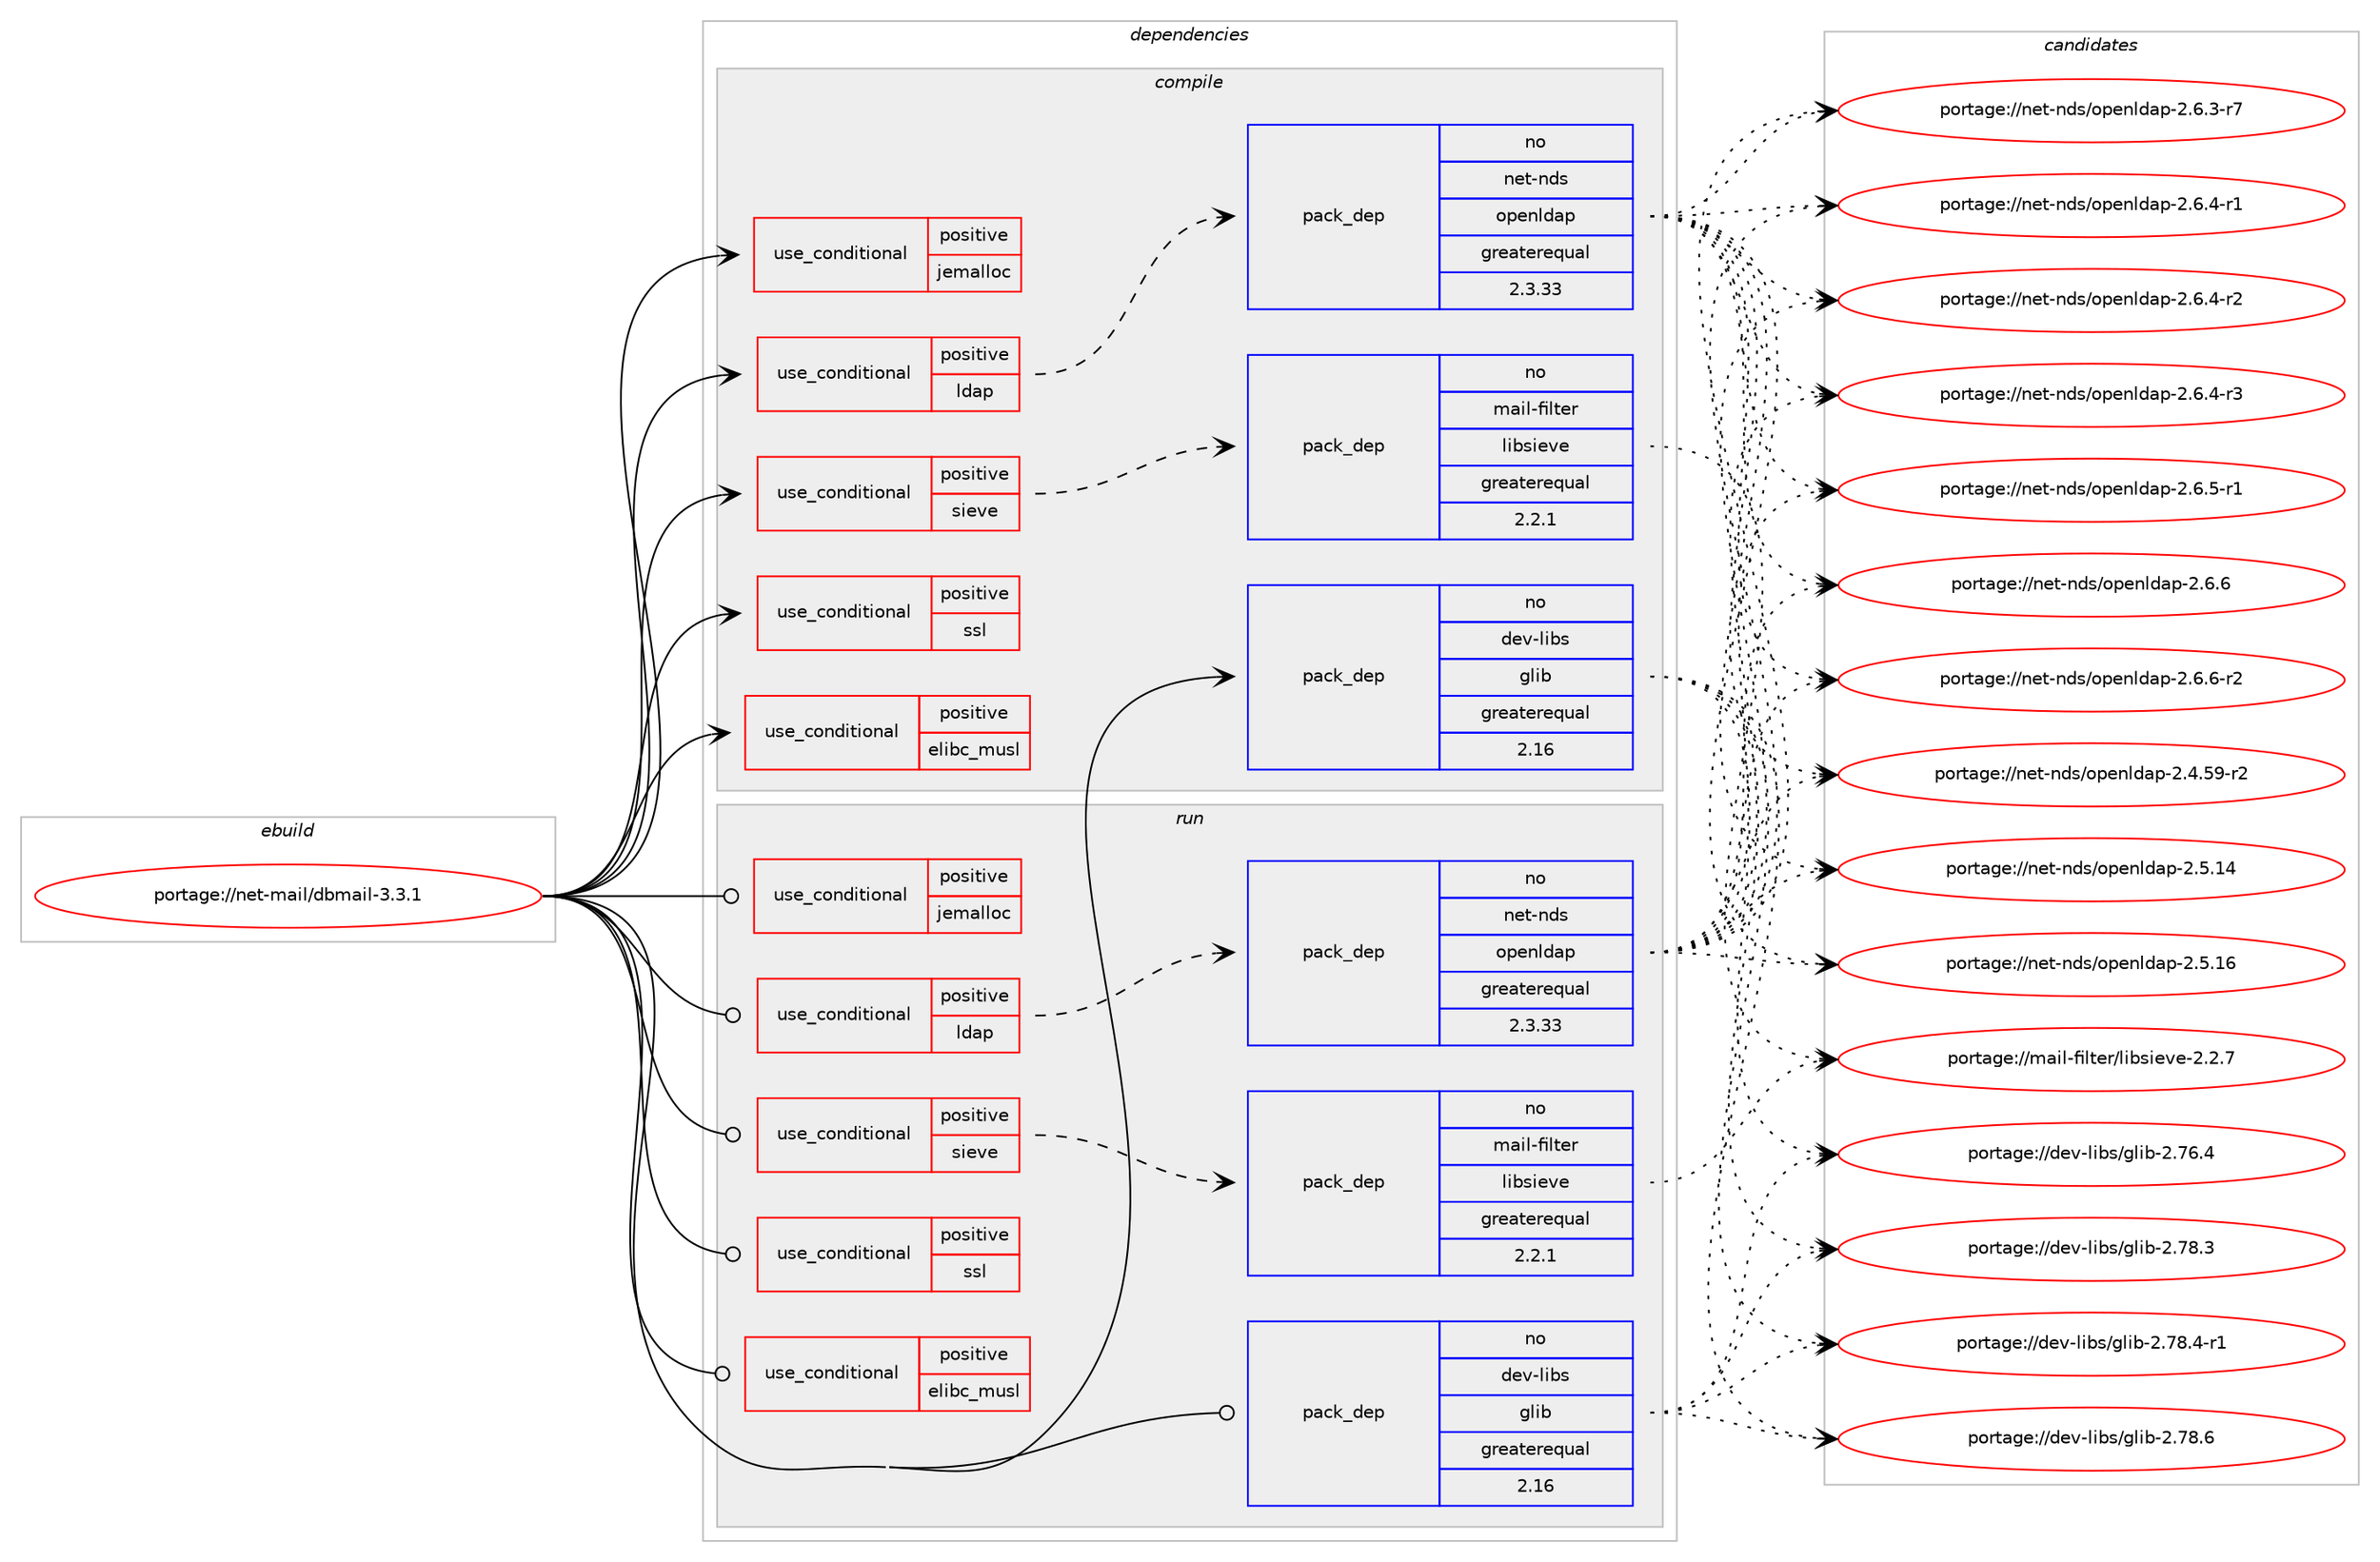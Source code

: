 digraph prolog {

# *************
# Graph options
# *************

newrank=true;
concentrate=true;
compound=true;
graph [rankdir=LR,fontname=Helvetica,fontsize=10,ranksep=1.5];#, ranksep=2.5, nodesep=0.2];
edge  [arrowhead=vee];
node  [fontname=Helvetica,fontsize=10];

# **********
# The ebuild
# **********

subgraph cluster_leftcol {
color=gray;
rank=same;
label=<<i>ebuild</i>>;
id [label="portage://net-mail/dbmail-3.3.1", color=red, width=4, href="../net-mail/dbmail-3.3.1.svg"];
}

# ****************
# The dependencies
# ****************

subgraph cluster_midcol {
color=gray;
label=<<i>dependencies</i>>;
subgraph cluster_compile {
fillcolor="#eeeeee";
style=filled;
label=<<i>compile</i>>;
subgraph cond92402 {
dependency185056 [label=<<TABLE BORDER="0" CELLBORDER="1" CELLSPACING="0" CELLPADDING="4"><TR><TD ROWSPAN="3" CELLPADDING="10">use_conditional</TD></TR><TR><TD>positive</TD></TR><TR><TD>elibc_musl</TD></TR></TABLE>>, shape=none, color=red];
# *** BEGIN UNKNOWN DEPENDENCY TYPE (TODO) ***
# dependency185056 -> package_dependency(portage://net-mail/dbmail-3.3.1,install,no,sys-libs,queue-standalone,none,[,,],[],[])
# *** END UNKNOWN DEPENDENCY TYPE (TODO) ***

}
id:e -> dependency185056:w [weight=20,style="solid",arrowhead="vee"];
subgraph cond92403 {
dependency185057 [label=<<TABLE BORDER="0" CELLBORDER="1" CELLSPACING="0" CELLPADDING="4"><TR><TD ROWSPAN="3" CELLPADDING="10">use_conditional</TD></TR><TR><TD>positive</TD></TR><TR><TD>jemalloc</TD></TR></TABLE>>, shape=none, color=red];
# *** BEGIN UNKNOWN DEPENDENCY TYPE (TODO) ***
# dependency185057 -> package_dependency(portage://net-mail/dbmail-3.3.1,install,no,dev-libs,jemalloc,none,[,,],any_same_slot,[])
# *** END UNKNOWN DEPENDENCY TYPE (TODO) ***

}
id:e -> dependency185057:w [weight=20,style="solid",arrowhead="vee"];
subgraph cond92404 {
dependency185058 [label=<<TABLE BORDER="0" CELLBORDER="1" CELLSPACING="0" CELLPADDING="4"><TR><TD ROWSPAN="3" CELLPADDING="10">use_conditional</TD></TR><TR><TD>positive</TD></TR><TR><TD>ldap</TD></TR></TABLE>>, shape=none, color=red];
subgraph pack90047 {
dependency185059 [label=<<TABLE BORDER="0" CELLBORDER="1" CELLSPACING="0" CELLPADDING="4" WIDTH="220"><TR><TD ROWSPAN="6" CELLPADDING="30">pack_dep</TD></TR><TR><TD WIDTH="110">no</TD></TR><TR><TD>net-nds</TD></TR><TR><TD>openldap</TD></TR><TR><TD>greaterequal</TD></TR><TR><TD>2.3.33</TD></TR></TABLE>>, shape=none, color=blue];
}
dependency185058:e -> dependency185059:w [weight=20,style="dashed",arrowhead="vee"];
}
id:e -> dependency185058:w [weight=20,style="solid",arrowhead="vee"];
subgraph cond92405 {
dependency185060 [label=<<TABLE BORDER="0" CELLBORDER="1" CELLSPACING="0" CELLPADDING="4"><TR><TD ROWSPAN="3" CELLPADDING="10">use_conditional</TD></TR><TR><TD>positive</TD></TR><TR><TD>sieve</TD></TR></TABLE>>, shape=none, color=red];
subgraph pack90048 {
dependency185061 [label=<<TABLE BORDER="0" CELLBORDER="1" CELLSPACING="0" CELLPADDING="4" WIDTH="220"><TR><TD ROWSPAN="6" CELLPADDING="30">pack_dep</TD></TR><TR><TD WIDTH="110">no</TD></TR><TR><TD>mail-filter</TD></TR><TR><TD>libsieve</TD></TR><TR><TD>greaterequal</TD></TR><TR><TD>2.2.1</TD></TR></TABLE>>, shape=none, color=blue];
}
dependency185060:e -> dependency185061:w [weight=20,style="dashed",arrowhead="vee"];
}
id:e -> dependency185060:w [weight=20,style="solid",arrowhead="vee"];
subgraph cond92406 {
dependency185062 [label=<<TABLE BORDER="0" CELLBORDER="1" CELLSPACING="0" CELLPADDING="4"><TR><TD ROWSPAN="3" CELLPADDING="10">use_conditional</TD></TR><TR><TD>positive</TD></TR><TR><TD>ssl</TD></TR></TABLE>>, shape=none, color=red];
# *** BEGIN UNKNOWN DEPENDENCY TYPE (TODO) ***
# dependency185062 -> package_dependency(portage://net-mail/dbmail-3.3.1,install,no,dev-libs,openssl,none,[,,],any_same_slot,[])
# *** END UNKNOWN DEPENDENCY TYPE (TODO) ***

}
id:e -> dependency185062:w [weight=20,style="solid",arrowhead="vee"];
# *** BEGIN UNKNOWN DEPENDENCY TYPE (TODO) ***
# id -> package_dependency(portage://net-mail/dbmail-3.3.1,install,no,app-crypt,mhash,none,[,,],[],[])
# *** END UNKNOWN DEPENDENCY TYPE (TODO) ***

# *** BEGIN UNKNOWN DEPENDENCY TYPE (TODO) ***
# id -> package_dependency(portage://net-mail/dbmail-3.3.1,install,no,app-text,asciidoc,none,[,,],[],[])
# *** END UNKNOWN DEPENDENCY TYPE (TODO) ***

# *** BEGIN UNKNOWN DEPENDENCY TYPE (TODO) ***
# id -> package_dependency(portage://net-mail/dbmail-3.3.1,install,no,app-text,xmlto,none,[,,],[],[])
# *** END UNKNOWN DEPENDENCY TYPE (TODO) ***

# *** BEGIN UNKNOWN DEPENDENCY TYPE (TODO) ***
# id -> package_dependency(portage://net-mail/dbmail-3.3.1,install,no,dev-db,libzdb,none,[,,],[],[])
# *** END UNKNOWN DEPENDENCY TYPE (TODO) ***

subgraph pack90049 {
dependency185063 [label=<<TABLE BORDER="0" CELLBORDER="1" CELLSPACING="0" CELLPADDING="4" WIDTH="220"><TR><TD ROWSPAN="6" CELLPADDING="30">pack_dep</TD></TR><TR><TD WIDTH="110">no</TD></TR><TR><TD>dev-libs</TD></TR><TR><TD>glib</TD></TR><TR><TD>greaterequal</TD></TR><TR><TD>2.16</TD></TR></TABLE>>, shape=none, color=blue];
}
id:e -> dependency185063:w [weight=20,style="solid",arrowhead="vee"];
# *** BEGIN UNKNOWN DEPENDENCY TYPE (TODO) ***
# id -> package_dependency(portage://net-mail/dbmail-3.3.1,install,no,dev-libs,gmime,none,[,,],[slot(3.0)],[])
# *** END UNKNOWN DEPENDENCY TYPE (TODO) ***

# *** BEGIN UNKNOWN DEPENDENCY TYPE (TODO) ***
# id -> package_dependency(portage://net-mail/dbmail-3.3.1,install,no,dev-libs,libevent,none,[,,],any_same_slot,[])
# *** END UNKNOWN DEPENDENCY TYPE (TODO) ***

# *** BEGIN UNKNOWN DEPENDENCY TYPE (TODO) ***
# id -> package_dependency(portage://net-mail/dbmail-3.3.1,install,no,sys-libs,zlib,none,[,,],[],[])
# *** END UNKNOWN DEPENDENCY TYPE (TODO) ***

# *** BEGIN UNKNOWN DEPENDENCY TYPE (TODO) ***
# id -> package_dependency(portage://net-mail/dbmail-3.3.1,install,no,virtual,libcrypt,none,[,,],any_same_slot,[])
# *** END UNKNOWN DEPENDENCY TYPE (TODO) ***

}
subgraph cluster_compileandrun {
fillcolor="#eeeeee";
style=filled;
label=<<i>compile and run</i>>;
}
subgraph cluster_run {
fillcolor="#eeeeee";
style=filled;
label=<<i>run</i>>;
subgraph cond92407 {
dependency185064 [label=<<TABLE BORDER="0" CELLBORDER="1" CELLSPACING="0" CELLPADDING="4"><TR><TD ROWSPAN="3" CELLPADDING="10">use_conditional</TD></TR><TR><TD>positive</TD></TR><TR><TD>elibc_musl</TD></TR></TABLE>>, shape=none, color=red];
# *** BEGIN UNKNOWN DEPENDENCY TYPE (TODO) ***
# dependency185064 -> package_dependency(portage://net-mail/dbmail-3.3.1,run,no,sys-libs,queue-standalone,none,[,,],[],[])
# *** END UNKNOWN DEPENDENCY TYPE (TODO) ***

}
id:e -> dependency185064:w [weight=20,style="solid",arrowhead="odot"];
subgraph cond92408 {
dependency185065 [label=<<TABLE BORDER="0" CELLBORDER="1" CELLSPACING="0" CELLPADDING="4"><TR><TD ROWSPAN="3" CELLPADDING="10">use_conditional</TD></TR><TR><TD>positive</TD></TR><TR><TD>jemalloc</TD></TR></TABLE>>, shape=none, color=red];
# *** BEGIN UNKNOWN DEPENDENCY TYPE (TODO) ***
# dependency185065 -> package_dependency(portage://net-mail/dbmail-3.3.1,run,no,dev-libs,jemalloc,none,[,,],any_same_slot,[])
# *** END UNKNOWN DEPENDENCY TYPE (TODO) ***

}
id:e -> dependency185065:w [weight=20,style="solid",arrowhead="odot"];
subgraph cond92409 {
dependency185066 [label=<<TABLE BORDER="0" CELLBORDER="1" CELLSPACING="0" CELLPADDING="4"><TR><TD ROWSPAN="3" CELLPADDING="10">use_conditional</TD></TR><TR><TD>positive</TD></TR><TR><TD>ldap</TD></TR></TABLE>>, shape=none, color=red];
subgraph pack90050 {
dependency185067 [label=<<TABLE BORDER="0" CELLBORDER="1" CELLSPACING="0" CELLPADDING="4" WIDTH="220"><TR><TD ROWSPAN="6" CELLPADDING="30">pack_dep</TD></TR><TR><TD WIDTH="110">no</TD></TR><TR><TD>net-nds</TD></TR><TR><TD>openldap</TD></TR><TR><TD>greaterequal</TD></TR><TR><TD>2.3.33</TD></TR></TABLE>>, shape=none, color=blue];
}
dependency185066:e -> dependency185067:w [weight=20,style="dashed",arrowhead="vee"];
}
id:e -> dependency185066:w [weight=20,style="solid",arrowhead="odot"];
subgraph cond92410 {
dependency185068 [label=<<TABLE BORDER="0" CELLBORDER="1" CELLSPACING="0" CELLPADDING="4"><TR><TD ROWSPAN="3" CELLPADDING="10">use_conditional</TD></TR><TR><TD>positive</TD></TR><TR><TD>sieve</TD></TR></TABLE>>, shape=none, color=red];
subgraph pack90051 {
dependency185069 [label=<<TABLE BORDER="0" CELLBORDER="1" CELLSPACING="0" CELLPADDING="4" WIDTH="220"><TR><TD ROWSPAN="6" CELLPADDING="30">pack_dep</TD></TR><TR><TD WIDTH="110">no</TD></TR><TR><TD>mail-filter</TD></TR><TR><TD>libsieve</TD></TR><TR><TD>greaterequal</TD></TR><TR><TD>2.2.1</TD></TR></TABLE>>, shape=none, color=blue];
}
dependency185068:e -> dependency185069:w [weight=20,style="dashed",arrowhead="vee"];
}
id:e -> dependency185068:w [weight=20,style="solid",arrowhead="odot"];
subgraph cond92411 {
dependency185070 [label=<<TABLE BORDER="0" CELLBORDER="1" CELLSPACING="0" CELLPADDING="4"><TR><TD ROWSPAN="3" CELLPADDING="10">use_conditional</TD></TR><TR><TD>positive</TD></TR><TR><TD>ssl</TD></TR></TABLE>>, shape=none, color=red];
# *** BEGIN UNKNOWN DEPENDENCY TYPE (TODO) ***
# dependency185070 -> package_dependency(portage://net-mail/dbmail-3.3.1,run,no,dev-libs,openssl,none,[,,],any_same_slot,[])
# *** END UNKNOWN DEPENDENCY TYPE (TODO) ***

}
id:e -> dependency185070:w [weight=20,style="solid",arrowhead="odot"];
# *** BEGIN UNKNOWN DEPENDENCY TYPE (TODO) ***
# id -> package_dependency(portage://net-mail/dbmail-3.3.1,run,no,acct-group,dbmail,none,[,,],[],[])
# *** END UNKNOWN DEPENDENCY TYPE (TODO) ***

# *** BEGIN UNKNOWN DEPENDENCY TYPE (TODO) ***
# id -> package_dependency(portage://net-mail/dbmail-3.3.1,run,no,acct-user,dbmail,none,[,,],[],[])
# *** END UNKNOWN DEPENDENCY TYPE (TODO) ***

# *** BEGIN UNKNOWN DEPENDENCY TYPE (TODO) ***
# id -> package_dependency(portage://net-mail/dbmail-3.3.1,run,no,app-crypt,mhash,none,[,,],[],[])
# *** END UNKNOWN DEPENDENCY TYPE (TODO) ***

# *** BEGIN UNKNOWN DEPENDENCY TYPE (TODO) ***
# id -> package_dependency(portage://net-mail/dbmail-3.3.1,run,no,app-text,asciidoc,none,[,,],[],[])
# *** END UNKNOWN DEPENDENCY TYPE (TODO) ***

# *** BEGIN UNKNOWN DEPENDENCY TYPE (TODO) ***
# id -> package_dependency(portage://net-mail/dbmail-3.3.1,run,no,app-text,xmlto,none,[,,],[],[])
# *** END UNKNOWN DEPENDENCY TYPE (TODO) ***

# *** BEGIN UNKNOWN DEPENDENCY TYPE (TODO) ***
# id -> package_dependency(portage://net-mail/dbmail-3.3.1,run,no,dev-db,libzdb,none,[,,],[],[])
# *** END UNKNOWN DEPENDENCY TYPE (TODO) ***

subgraph pack90052 {
dependency185071 [label=<<TABLE BORDER="0" CELLBORDER="1" CELLSPACING="0" CELLPADDING="4" WIDTH="220"><TR><TD ROWSPAN="6" CELLPADDING="30">pack_dep</TD></TR><TR><TD WIDTH="110">no</TD></TR><TR><TD>dev-libs</TD></TR><TR><TD>glib</TD></TR><TR><TD>greaterequal</TD></TR><TR><TD>2.16</TD></TR></TABLE>>, shape=none, color=blue];
}
id:e -> dependency185071:w [weight=20,style="solid",arrowhead="odot"];
# *** BEGIN UNKNOWN DEPENDENCY TYPE (TODO) ***
# id -> package_dependency(portage://net-mail/dbmail-3.3.1,run,no,dev-libs,gmime,none,[,,],[slot(3.0)],[])
# *** END UNKNOWN DEPENDENCY TYPE (TODO) ***

# *** BEGIN UNKNOWN DEPENDENCY TYPE (TODO) ***
# id -> package_dependency(portage://net-mail/dbmail-3.3.1,run,no,dev-libs,libevent,none,[,,],any_same_slot,[])
# *** END UNKNOWN DEPENDENCY TYPE (TODO) ***

# *** BEGIN UNKNOWN DEPENDENCY TYPE (TODO) ***
# id -> package_dependency(portage://net-mail/dbmail-3.3.1,run,no,sys-libs,zlib,none,[,,],[],[])
# *** END UNKNOWN DEPENDENCY TYPE (TODO) ***

# *** BEGIN UNKNOWN DEPENDENCY TYPE (TODO) ***
# id -> package_dependency(portage://net-mail/dbmail-3.3.1,run,no,virtual,libcrypt,none,[,,],any_same_slot,[])
# *** END UNKNOWN DEPENDENCY TYPE (TODO) ***

}
}

# **************
# The candidates
# **************

subgraph cluster_choices {
rank=same;
color=gray;
label=<<i>candidates</i>>;

subgraph choice90047 {
color=black;
nodesep=1;
choice110101116451101001154711111210111010810097112455046524653574511450 [label="portage://net-nds/openldap-2.4.59-r2", color=red, width=4,href="../net-nds/openldap-2.4.59-r2.svg"];
choice11010111645110100115471111121011101081009711245504653464952 [label="portage://net-nds/openldap-2.5.14", color=red, width=4,href="../net-nds/openldap-2.5.14.svg"];
choice11010111645110100115471111121011101081009711245504653464954 [label="portage://net-nds/openldap-2.5.16", color=red, width=4,href="../net-nds/openldap-2.5.16.svg"];
choice1101011164511010011547111112101110108100971124550465446514511455 [label="portage://net-nds/openldap-2.6.3-r7", color=red, width=4,href="../net-nds/openldap-2.6.3-r7.svg"];
choice1101011164511010011547111112101110108100971124550465446524511449 [label="portage://net-nds/openldap-2.6.4-r1", color=red, width=4,href="../net-nds/openldap-2.6.4-r1.svg"];
choice1101011164511010011547111112101110108100971124550465446524511450 [label="portage://net-nds/openldap-2.6.4-r2", color=red, width=4,href="../net-nds/openldap-2.6.4-r2.svg"];
choice1101011164511010011547111112101110108100971124550465446524511451 [label="portage://net-nds/openldap-2.6.4-r3", color=red, width=4,href="../net-nds/openldap-2.6.4-r3.svg"];
choice1101011164511010011547111112101110108100971124550465446534511449 [label="portage://net-nds/openldap-2.6.5-r1", color=red, width=4,href="../net-nds/openldap-2.6.5-r1.svg"];
choice110101116451101001154711111210111010810097112455046544654 [label="portage://net-nds/openldap-2.6.6", color=red, width=4,href="../net-nds/openldap-2.6.6.svg"];
choice1101011164511010011547111112101110108100971124550465446544511450 [label="portage://net-nds/openldap-2.6.6-r2", color=red, width=4,href="../net-nds/openldap-2.6.6-r2.svg"];
dependency185059:e -> choice110101116451101001154711111210111010810097112455046524653574511450:w [style=dotted,weight="100"];
dependency185059:e -> choice11010111645110100115471111121011101081009711245504653464952:w [style=dotted,weight="100"];
dependency185059:e -> choice11010111645110100115471111121011101081009711245504653464954:w [style=dotted,weight="100"];
dependency185059:e -> choice1101011164511010011547111112101110108100971124550465446514511455:w [style=dotted,weight="100"];
dependency185059:e -> choice1101011164511010011547111112101110108100971124550465446524511449:w [style=dotted,weight="100"];
dependency185059:e -> choice1101011164511010011547111112101110108100971124550465446524511450:w [style=dotted,weight="100"];
dependency185059:e -> choice1101011164511010011547111112101110108100971124550465446524511451:w [style=dotted,weight="100"];
dependency185059:e -> choice1101011164511010011547111112101110108100971124550465446534511449:w [style=dotted,weight="100"];
dependency185059:e -> choice110101116451101001154711111210111010810097112455046544654:w [style=dotted,weight="100"];
dependency185059:e -> choice1101011164511010011547111112101110108100971124550465446544511450:w [style=dotted,weight="100"];
}
subgraph choice90048 {
color=black;
nodesep=1;
choice10997105108451021051081161011144710810598115105101118101455046504655 [label="portage://mail-filter/libsieve-2.2.7", color=red, width=4,href="../mail-filter/libsieve-2.2.7.svg"];
dependency185061:e -> choice10997105108451021051081161011144710810598115105101118101455046504655:w [style=dotted,weight="100"];
}
subgraph choice90049 {
color=black;
nodesep=1;
choice1001011184510810598115471031081059845504655544652 [label="portage://dev-libs/glib-2.76.4", color=red, width=4,href="../dev-libs/glib-2.76.4.svg"];
choice1001011184510810598115471031081059845504655564651 [label="portage://dev-libs/glib-2.78.3", color=red, width=4,href="../dev-libs/glib-2.78.3.svg"];
choice10010111845108105981154710310810598455046555646524511449 [label="portage://dev-libs/glib-2.78.4-r1", color=red, width=4,href="../dev-libs/glib-2.78.4-r1.svg"];
choice1001011184510810598115471031081059845504655564654 [label="portage://dev-libs/glib-2.78.6", color=red, width=4,href="../dev-libs/glib-2.78.6.svg"];
dependency185063:e -> choice1001011184510810598115471031081059845504655544652:w [style=dotted,weight="100"];
dependency185063:e -> choice1001011184510810598115471031081059845504655564651:w [style=dotted,weight="100"];
dependency185063:e -> choice10010111845108105981154710310810598455046555646524511449:w [style=dotted,weight="100"];
dependency185063:e -> choice1001011184510810598115471031081059845504655564654:w [style=dotted,weight="100"];
}
subgraph choice90050 {
color=black;
nodesep=1;
choice110101116451101001154711111210111010810097112455046524653574511450 [label="portage://net-nds/openldap-2.4.59-r2", color=red, width=4,href="../net-nds/openldap-2.4.59-r2.svg"];
choice11010111645110100115471111121011101081009711245504653464952 [label="portage://net-nds/openldap-2.5.14", color=red, width=4,href="../net-nds/openldap-2.5.14.svg"];
choice11010111645110100115471111121011101081009711245504653464954 [label="portage://net-nds/openldap-2.5.16", color=red, width=4,href="../net-nds/openldap-2.5.16.svg"];
choice1101011164511010011547111112101110108100971124550465446514511455 [label="portage://net-nds/openldap-2.6.3-r7", color=red, width=4,href="../net-nds/openldap-2.6.3-r7.svg"];
choice1101011164511010011547111112101110108100971124550465446524511449 [label="portage://net-nds/openldap-2.6.4-r1", color=red, width=4,href="../net-nds/openldap-2.6.4-r1.svg"];
choice1101011164511010011547111112101110108100971124550465446524511450 [label="portage://net-nds/openldap-2.6.4-r2", color=red, width=4,href="../net-nds/openldap-2.6.4-r2.svg"];
choice1101011164511010011547111112101110108100971124550465446524511451 [label="portage://net-nds/openldap-2.6.4-r3", color=red, width=4,href="../net-nds/openldap-2.6.4-r3.svg"];
choice1101011164511010011547111112101110108100971124550465446534511449 [label="portage://net-nds/openldap-2.6.5-r1", color=red, width=4,href="../net-nds/openldap-2.6.5-r1.svg"];
choice110101116451101001154711111210111010810097112455046544654 [label="portage://net-nds/openldap-2.6.6", color=red, width=4,href="../net-nds/openldap-2.6.6.svg"];
choice1101011164511010011547111112101110108100971124550465446544511450 [label="portage://net-nds/openldap-2.6.6-r2", color=red, width=4,href="../net-nds/openldap-2.6.6-r2.svg"];
dependency185067:e -> choice110101116451101001154711111210111010810097112455046524653574511450:w [style=dotted,weight="100"];
dependency185067:e -> choice11010111645110100115471111121011101081009711245504653464952:w [style=dotted,weight="100"];
dependency185067:e -> choice11010111645110100115471111121011101081009711245504653464954:w [style=dotted,weight="100"];
dependency185067:e -> choice1101011164511010011547111112101110108100971124550465446514511455:w [style=dotted,weight="100"];
dependency185067:e -> choice1101011164511010011547111112101110108100971124550465446524511449:w [style=dotted,weight="100"];
dependency185067:e -> choice1101011164511010011547111112101110108100971124550465446524511450:w [style=dotted,weight="100"];
dependency185067:e -> choice1101011164511010011547111112101110108100971124550465446524511451:w [style=dotted,weight="100"];
dependency185067:e -> choice1101011164511010011547111112101110108100971124550465446534511449:w [style=dotted,weight="100"];
dependency185067:e -> choice110101116451101001154711111210111010810097112455046544654:w [style=dotted,weight="100"];
dependency185067:e -> choice1101011164511010011547111112101110108100971124550465446544511450:w [style=dotted,weight="100"];
}
subgraph choice90051 {
color=black;
nodesep=1;
choice10997105108451021051081161011144710810598115105101118101455046504655 [label="portage://mail-filter/libsieve-2.2.7", color=red, width=4,href="../mail-filter/libsieve-2.2.7.svg"];
dependency185069:e -> choice10997105108451021051081161011144710810598115105101118101455046504655:w [style=dotted,weight="100"];
}
subgraph choice90052 {
color=black;
nodesep=1;
choice1001011184510810598115471031081059845504655544652 [label="portage://dev-libs/glib-2.76.4", color=red, width=4,href="../dev-libs/glib-2.76.4.svg"];
choice1001011184510810598115471031081059845504655564651 [label="portage://dev-libs/glib-2.78.3", color=red, width=4,href="../dev-libs/glib-2.78.3.svg"];
choice10010111845108105981154710310810598455046555646524511449 [label="portage://dev-libs/glib-2.78.4-r1", color=red, width=4,href="../dev-libs/glib-2.78.4-r1.svg"];
choice1001011184510810598115471031081059845504655564654 [label="portage://dev-libs/glib-2.78.6", color=red, width=4,href="../dev-libs/glib-2.78.6.svg"];
dependency185071:e -> choice1001011184510810598115471031081059845504655544652:w [style=dotted,weight="100"];
dependency185071:e -> choice1001011184510810598115471031081059845504655564651:w [style=dotted,weight="100"];
dependency185071:e -> choice10010111845108105981154710310810598455046555646524511449:w [style=dotted,weight="100"];
dependency185071:e -> choice1001011184510810598115471031081059845504655564654:w [style=dotted,weight="100"];
}
}

}
